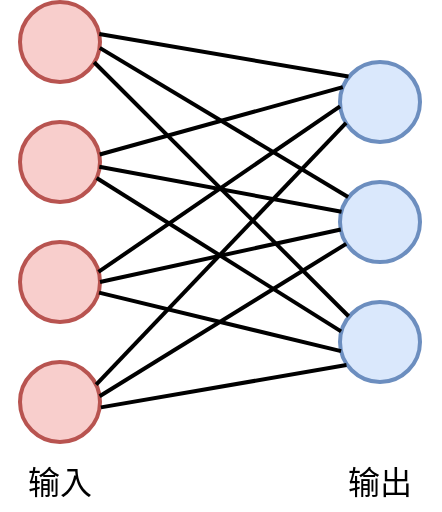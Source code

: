 <mxfile version="26.0.4">
  <diagram name="第 1 页" id="-VyE4IkB_Dckl9D_wgdk">
    <mxGraphModel dx="1040" dy="755" grid="1" gridSize="10" guides="1" tooltips="1" connect="1" arrows="1" fold="1" page="1" pageScale="1" pageWidth="1169" pageHeight="827" math="0" shadow="0">
      <root>
        <mxCell id="0" />
        <mxCell id="1" parent="0" />
        <mxCell id="6bcThNhCs2LeFuaMLMQY-1" value="" style="ellipse;aspect=fixed;strokeWidth=2;fillColor=#f8cecc;strokeColor=#b85450;" vertex="1" parent="1">
          <mxGeometry x="320" y="280" width="40" height="40" as="geometry" />
        </mxCell>
        <mxCell id="6bcThNhCs2LeFuaMLMQY-2" value="" style="ellipse;aspect=fixed;strokeWidth=2;fillColor=#f8cecc;strokeColor=#b85450;" vertex="1" parent="1">
          <mxGeometry x="320" y="220" width="40" height="40" as="geometry" />
        </mxCell>
        <mxCell id="6bcThNhCs2LeFuaMLMQY-3" value="" style="ellipse;aspect=fixed;fillColor=#f8cecc;strokeColor=#b85450;strokeWidth=2;" vertex="1" parent="1">
          <mxGeometry x="320" y="160" width="40" height="40" as="geometry" />
        </mxCell>
        <mxCell id="6bcThNhCs2LeFuaMLMQY-6" value="" style="ellipse;aspect=fixed;strokeWidth=2;fillColor=#f8cecc;strokeColor=#b85450;" vertex="1" parent="1">
          <mxGeometry x="320" y="340" width="40" height="40" as="geometry" />
        </mxCell>
        <mxCell id="6bcThNhCs2LeFuaMLMQY-8" value="" style="ellipse;aspect=fixed;fillColor=#dae8fc;strokeColor=#6c8ebf;strokeWidth=2;" vertex="1" parent="1">
          <mxGeometry x="480" y="310" width="40" height="40" as="geometry" />
        </mxCell>
        <mxCell id="6bcThNhCs2LeFuaMLMQY-9" value="" style="ellipse;aspect=fixed;fillColor=#dae8fc;strokeColor=#6c8ebf;strokeWidth=2;" vertex="1" parent="1">
          <mxGeometry x="480" y="250" width="40" height="40" as="geometry" />
        </mxCell>
        <mxCell id="6bcThNhCs2LeFuaMLMQY-10" value="" style="ellipse;aspect=fixed;fillColor=#dae8fc;strokeColor=#6c8ebf;strokeWidth=2;" vertex="1" parent="1">
          <mxGeometry x="480" y="190" width="40" height="40" as="geometry" />
        </mxCell>
        <mxCell id="6bcThNhCs2LeFuaMLMQY-50" value="" style="endArrow=none;rounded=0;exitX=0.991;exitY=0.4;exitDx=0;exitDy=0;entryX=0.106;entryY=0.182;entryDx=0;entryDy=0;exitPerimeter=0;entryPerimeter=0;strokeWidth=2;" edge="1" parent="1" source="6bcThNhCs2LeFuaMLMQY-3" target="6bcThNhCs2LeFuaMLMQY-10">
          <mxGeometry width="50" height="50" relative="1" as="geometry">
            <mxPoint x="380" y="230" as="sourcePoint" />
            <mxPoint x="430" y="180" as="targetPoint" />
          </mxGeometry>
        </mxCell>
        <mxCell id="6bcThNhCs2LeFuaMLMQY-51" value="" style="endArrow=none;rounded=0;exitX=0.997;exitY=0.573;exitDx=0;exitDy=0;exitPerimeter=0;entryX=0.101;entryY=0.187;entryDx=0;entryDy=0;entryPerimeter=0;strokeWidth=2;" edge="1" parent="1" source="6bcThNhCs2LeFuaMLMQY-3" target="6bcThNhCs2LeFuaMLMQY-9">
          <mxGeometry width="50" height="50" relative="1" as="geometry">
            <mxPoint x="380" y="240" as="sourcePoint" />
            <mxPoint x="430" y="190" as="targetPoint" />
          </mxGeometry>
        </mxCell>
        <mxCell id="6bcThNhCs2LeFuaMLMQY-52" value="" style="endArrow=none;rounded=0;exitX=0.927;exitY=0.753;exitDx=0;exitDy=0;exitPerimeter=0;entryX=0.108;entryY=0.178;entryDx=0;entryDy=0;entryPerimeter=0;strokeWidth=2;" edge="1" parent="1" source="6bcThNhCs2LeFuaMLMQY-3" target="6bcThNhCs2LeFuaMLMQY-8">
          <mxGeometry width="50" height="50" relative="1" as="geometry">
            <mxPoint x="410" y="270" as="sourcePoint" />
            <mxPoint x="460" y="220" as="targetPoint" />
          </mxGeometry>
        </mxCell>
        <mxCell id="6bcThNhCs2LeFuaMLMQY-53" value="" style="endArrow=none;rounded=0;exitX=0.997;exitY=0.406;exitDx=0;exitDy=0;exitPerimeter=0;entryX=0.035;entryY=0.314;entryDx=0;entryDy=0;entryPerimeter=0;strokeWidth=2;" edge="1" parent="1" source="6bcThNhCs2LeFuaMLMQY-2" target="6bcThNhCs2LeFuaMLMQY-10">
          <mxGeometry width="50" height="50" relative="1" as="geometry">
            <mxPoint x="380" y="270" as="sourcePoint" />
            <mxPoint x="430" y="220" as="targetPoint" />
          </mxGeometry>
        </mxCell>
        <mxCell id="6bcThNhCs2LeFuaMLMQY-54" value="" style="endArrow=none;rounded=0;exitX=0.991;exitY=0.56;exitDx=0;exitDy=0;exitPerimeter=0;entryX=0.019;entryY=0.371;entryDx=0;entryDy=0;entryPerimeter=0;strokeWidth=2;" edge="1" parent="1" source="6bcThNhCs2LeFuaMLMQY-2" target="6bcThNhCs2LeFuaMLMQY-9">
          <mxGeometry width="50" height="50" relative="1" as="geometry">
            <mxPoint x="400" y="270" as="sourcePoint" />
            <mxPoint x="480" y="261" as="targetPoint" />
          </mxGeometry>
        </mxCell>
        <mxCell id="6bcThNhCs2LeFuaMLMQY-55" value="" style="endArrow=none;rounded=0;exitX=0.958;exitY=0.7;exitDx=0;exitDy=0;exitPerimeter=0;entryX=0.013;entryY=0.367;entryDx=0;entryDy=0;entryPerimeter=0;strokeWidth=2;" edge="1" parent="1" source="6bcThNhCs2LeFuaMLMQY-2" target="6bcThNhCs2LeFuaMLMQY-8">
          <mxGeometry width="50" height="50" relative="1" as="geometry">
            <mxPoint x="400" y="270" as="sourcePoint" />
            <mxPoint x="450" y="220" as="targetPoint" />
          </mxGeometry>
        </mxCell>
        <mxCell id="6bcThNhCs2LeFuaMLMQY-56" value="" style="endArrow=none;rounded=0;exitX=0.981;exitY=0.374;exitDx=0;exitDy=0;exitPerimeter=0;entryX=0;entryY=0.554;entryDx=0;entryDy=0;entryPerimeter=0;strokeWidth=2;" edge="1" parent="1" source="6bcThNhCs2LeFuaMLMQY-1" target="6bcThNhCs2LeFuaMLMQY-10">
          <mxGeometry width="50" height="50" relative="1" as="geometry">
            <mxPoint x="390" y="300" as="sourcePoint" />
            <mxPoint x="440" y="250" as="targetPoint" />
          </mxGeometry>
        </mxCell>
        <mxCell id="6bcThNhCs2LeFuaMLMQY-57" value="" style="endArrow=none;rounded=0;exitX=1;exitY=0.5;exitDx=0;exitDy=0;entryX=0.01;entryY=0.593;entryDx=0;entryDy=0;entryPerimeter=0;strokeWidth=2;" edge="1" parent="1" source="6bcThNhCs2LeFuaMLMQY-1" target="6bcThNhCs2LeFuaMLMQY-9">
          <mxGeometry width="50" height="50" relative="1" as="geometry">
            <mxPoint x="390" y="320" as="sourcePoint" />
            <mxPoint x="440" y="270" as="targetPoint" />
          </mxGeometry>
        </mxCell>
        <mxCell id="6bcThNhCs2LeFuaMLMQY-58" value="" style="endArrow=none;rounded=0;exitX=0.988;exitY=0.633;exitDx=0;exitDy=0;exitPerimeter=0;entryX=0.013;entryY=0.614;entryDx=0;entryDy=0;entryPerimeter=0;strokeWidth=2;" edge="1" parent="1" source="6bcThNhCs2LeFuaMLMQY-1" target="6bcThNhCs2LeFuaMLMQY-8">
          <mxGeometry width="50" height="50" relative="1" as="geometry">
            <mxPoint x="390" y="330" as="sourcePoint" />
            <mxPoint x="440" y="280" as="targetPoint" />
          </mxGeometry>
        </mxCell>
        <mxCell id="6bcThNhCs2LeFuaMLMQY-59" value="" style="endArrow=none;rounded=0;exitX=0.952;exitY=0.282;exitDx=0;exitDy=0;exitPerimeter=0;entryX=0.076;entryY=0.76;entryDx=0;entryDy=0;entryPerimeter=0;strokeWidth=2;" edge="1" parent="1" source="6bcThNhCs2LeFuaMLMQY-6" target="6bcThNhCs2LeFuaMLMQY-10">
          <mxGeometry width="50" height="50" relative="1" as="geometry">
            <mxPoint x="410" y="330" as="sourcePoint" />
            <mxPoint x="460" y="280" as="targetPoint" />
          </mxGeometry>
        </mxCell>
        <mxCell id="6bcThNhCs2LeFuaMLMQY-60" value="" style="endArrow=none;rounded=0;exitX=0.995;exitY=0.429;exitDx=0;exitDy=0;exitPerimeter=0;entryX=0.077;entryY=0.773;entryDx=0;entryDy=0;entryPerimeter=0;strokeWidth=2;" edge="1" parent="1" source="6bcThNhCs2LeFuaMLMQY-6" target="6bcThNhCs2LeFuaMLMQY-9">
          <mxGeometry width="50" height="50" relative="1" as="geometry">
            <mxPoint x="390" y="350" as="sourcePoint" />
            <mxPoint x="440" y="300" as="targetPoint" />
          </mxGeometry>
        </mxCell>
        <mxCell id="6bcThNhCs2LeFuaMLMQY-61" value="" style="endArrow=none;rounded=0;entryX=0.081;entryY=0.788;entryDx=0;entryDy=0;exitX=1.011;exitY=0.567;exitDx=0;exitDy=0;exitPerimeter=0;entryPerimeter=0;strokeWidth=2;" edge="1" parent="1" source="6bcThNhCs2LeFuaMLMQY-6" target="6bcThNhCs2LeFuaMLMQY-8">
          <mxGeometry width="50" height="50" relative="1" as="geometry">
            <mxPoint x="400" y="360" as="sourcePoint" />
            <mxPoint x="450" y="310" as="targetPoint" />
          </mxGeometry>
        </mxCell>
        <mxCell id="6bcThNhCs2LeFuaMLMQY-64" value="输入" style="text;strokeColor=none;align=center;fillColor=none;verticalAlign=middle;rounded=0;strokeWidth=1;fontSize=16;" vertex="1" parent="1">
          <mxGeometry x="310" y="384" width="60" height="30" as="geometry" />
        </mxCell>
        <mxCell id="6bcThNhCs2LeFuaMLMQY-65" value="输出" style="text;strokeColor=none;align=center;fillColor=none;verticalAlign=middle;rounded=0;strokeWidth=1;fontSize=16;" vertex="1" parent="1">
          <mxGeometry x="470" y="384" width="60" height="30" as="geometry" />
        </mxCell>
      </root>
    </mxGraphModel>
  </diagram>
</mxfile>
